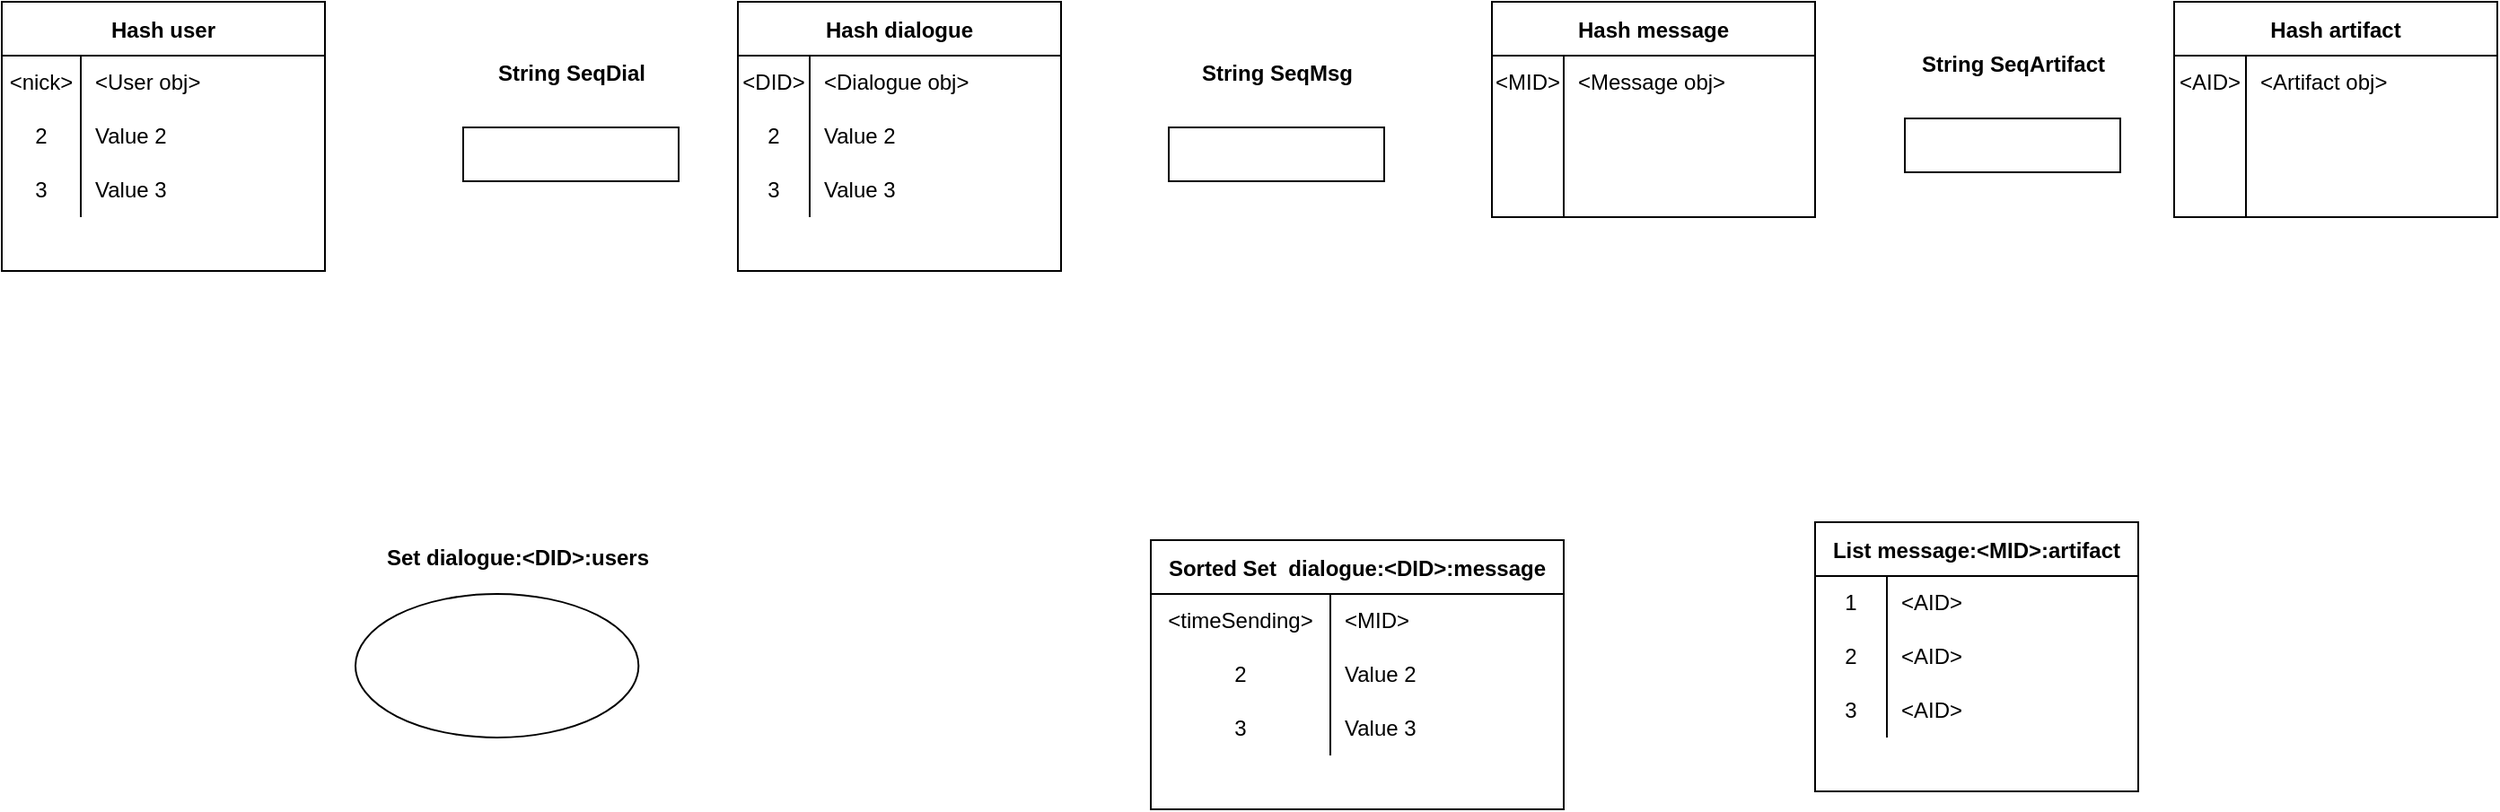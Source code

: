 <mxfile version="19.0.3" type="device"><diagram id="YDS3Kun28kK4We9RIPZs" name="Страница 1"><mxGraphModel dx="2249" dy="865" grid="1" gridSize="10" guides="1" tooltips="1" connect="1" arrows="1" fold="1" page="1" pageScale="1" pageWidth="827" pageHeight="1169" math="0" shadow="0"><root><mxCell id="0"/><mxCell id="1" parent="0"/><mxCell id="cifgh8cmRTteLWyUKo6B-1" value="Hash user" style="shape=table;startSize=30;container=1;collapsible=0;childLayout=tableLayout;fixedRows=1;rowLines=0;fontStyle=1;" parent="1" vertex="1"><mxGeometry x="-730" y="80" width="180" height="150" as="geometry"/></mxCell><mxCell id="cifgh8cmRTteLWyUKo6B-2" value="" style="shape=tableRow;horizontal=0;startSize=0;swimlaneHead=0;swimlaneBody=0;top=0;left=0;bottom=0;right=0;collapsible=0;dropTarget=0;fillColor=none;points=[[0,0.5],[1,0.5]];portConstraint=eastwest;" parent="cifgh8cmRTteLWyUKo6B-1" vertex="1"><mxGeometry y="30" width="180" height="30" as="geometry"/></mxCell><mxCell id="cifgh8cmRTteLWyUKo6B-3" value="&amp;lt;nick&amp;gt;" style="shape=partialRectangle;html=1;whiteSpace=wrap;connectable=0;fillColor=none;top=0;left=0;bottom=0;right=0;overflow=hidden;pointerEvents=1;" parent="cifgh8cmRTteLWyUKo6B-2" vertex="1"><mxGeometry width="44" height="30" as="geometry"><mxRectangle width="44" height="30" as="alternateBounds"/></mxGeometry></mxCell><mxCell id="cifgh8cmRTteLWyUKo6B-4" value="&amp;lt;User obj&amp;gt;" style="shape=partialRectangle;html=1;whiteSpace=wrap;connectable=0;fillColor=none;top=0;left=0;bottom=0;right=0;align=left;spacingLeft=6;overflow=hidden;" parent="cifgh8cmRTteLWyUKo6B-2" vertex="1"><mxGeometry x="44" width="136" height="30" as="geometry"><mxRectangle width="136" height="30" as="alternateBounds"/></mxGeometry></mxCell><mxCell id="cifgh8cmRTteLWyUKo6B-5" value="" style="shape=tableRow;horizontal=0;startSize=0;swimlaneHead=0;swimlaneBody=0;top=0;left=0;bottom=0;right=0;collapsible=0;dropTarget=0;fillColor=none;points=[[0,0.5],[1,0.5]];portConstraint=eastwest;" parent="cifgh8cmRTteLWyUKo6B-1" vertex="1"><mxGeometry y="60" width="180" height="30" as="geometry"/></mxCell><mxCell id="cifgh8cmRTteLWyUKo6B-6" value="2" style="shape=partialRectangle;html=1;whiteSpace=wrap;connectable=0;fillColor=none;top=0;left=0;bottom=0;right=0;overflow=hidden;" parent="cifgh8cmRTteLWyUKo6B-5" vertex="1"><mxGeometry width="44" height="30" as="geometry"><mxRectangle width="44" height="30" as="alternateBounds"/></mxGeometry></mxCell><mxCell id="cifgh8cmRTteLWyUKo6B-7" value="Value 2" style="shape=partialRectangle;html=1;whiteSpace=wrap;connectable=0;fillColor=none;top=0;left=0;bottom=0;right=0;align=left;spacingLeft=6;overflow=hidden;" parent="cifgh8cmRTteLWyUKo6B-5" vertex="1"><mxGeometry x="44" width="136" height="30" as="geometry"><mxRectangle width="136" height="30" as="alternateBounds"/></mxGeometry></mxCell><mxCell id="cifgh8cmRTteLWyUKo6B-8" value="" style="shape=tableRow;horizontal=0;startSize=0;swimlaneHead=0;swimlaneBody=0;top=0;left=0;bottom=0;right=0;collapsible=0;dropTarget=0;fillColor=none;points=[[0,0.5],[1,0.5]];portConstraint=eastwest;" parent="cifgh8cmRTteLWyUKo6B-1" vertex="1"><mxGeometry y="90" width="180" height="30" as="geometry"/></mxCell><mxCell id="cifgh8cmRTteLWyUKo6B-9" value="3" style="shape=partialRectangle;html=1;whiteSpace=wrap;connectable=0;fillColor=none;top=0;left=0;bottom=0;right=0;overflow=hidden;" parent="cifgh8cmRTteLWyUKo6B-8" vertex="1"><mxGeometry width="44" height="30" as="geometry"><mxRectangle width="44" height="30" as="alternateBounds"/></mxGeometry></mxCell><mxCell id="cifgh8cmRTteLWyUKo6B-10" value="Value 3" style="shape=partialRectangle;html=1;whiteSpace=wrap;connectable=0;fillColor=none;top=0;left=0;bottom=0;right=0;align=left;spacingLeft=6;overflow=hidden;" parent="cifgh8cmRTteLWyUKo6B-8" vertex="1"><mxGeometry x="44" width="136" height="30" as="geometry"><mxRectangle width="136" height="30" as="alternateBounds"/></mxGeometry></mxCell><mxCell id="cifgh8cmRTteLWyUKo6B-11" value="Hash dialogue" style="shape=table;startSize=30;container=1;collapsible=0;childLayout=tableLayout;fixedRows=1;rowLines=0;fontStyle=1;" parent="1" vertex="1"><mxGeometry x="-320" y="80" width="180" height="150" as="geometry"/></mxCell><mxCell id="cifgh8cmRTteLWyUKo6B-12" value="" style="shape=tableRow;horizontal=0;startSize=0;swimlaneHead=0;swimlaneBody=0;top=0;left=0;bottom=0;right=0;collapsible=0;dropTarget=0;fillColor=none;points=[[0,0.5],[1,0.5]];portConstraint=eastwest;" parent="cifgh8cmRTteLWyUKo6B-11" vertex="1"><mxGeometry y="30" width="180" height="30" as="geometry"/></mxCell><mxCell id="cifgh8cmRTteLWyUKo6B-13" value="&amp;lt;DID&amp;gt;" style="shape=partialRectangle;html=1;whiteSpace=wrap;connectable=0;fillColor=none;top=0;left=0;bottom=0;right=0;overflow=hidden;pointerEvents=1;" parent="cifgh8cmRTteLWyUKo6B-12" vertex="1"><mxGeometry width="40" height="30" as="geometry"><mxRectangle width="40" height="30" as="alternateBounds"/></mxGeometry></mxCell><mxCell id="cifgh8cmRTteLWyUKo6B-14" value="&amp;lt;Dialogue obj&amp;gt;" style="shape=partialRectangle;html=1;whiteSpace=wrap;connectable=0;fillColor=none;top=0;left=0;bottom=0;right=0;align=left;spacingLeft=6;overflow=hidden;" parent="cifgh8cmRTteLWyUKo6B-12" vertex="1"><mxGeometry x="40" width="140" height="30" as="geometry"><mxRectangle width="140" height="30" as="alternateBounds"/></mxGeometry></mxCell><mxCell id="cifgh8cmRTteLWyUKo6B-15" value="" style="shape=tableRow;horizontal=0;startSize=0;swimlaneHead=0;swimlaneBody=0;top=0;left=0;bottom=0;right=0;collapsible=0;dropTarget=0;fillColor=none;points=[[0,0.5],[1,0.5]];portConstraint=eastwest;" parent="cifgh8cmRTteLWyUKo6B-11" vertex="1"><mxGeometry y="60" width="180" height="30" as="geometry"/></mxCell><mxCell id="cifgh8cmRTteLWyUKo6B-16" value="2" style="shape=partialRectangle;html=1;whiteSpace=wrap;connectable=0;fillColor=none;top=0;left=0;bottom=0;right=0;overflow=hidden;" parent="cifgh8cmRTteLWyUKo6B-15" vertex="1"><mxGeometry width="40" height="30" as="geometry"><mxRectangle width="40" height="30" as="alternateBounds"/></mxGeometry></mxCell><mxCell id="cifgh8cmRTteLWyUKo6B-17" value="Value 2" style="shape=partialRectangle;html=1;whiteSpace=wrap;connectable=0;fillColor=none;top=0;left=0;bottom=0;right=0;align=left;spacingLeft=6;overflow=hidden;" parent="cifgh8cmRTteLWyUKo6B-15" vertex="1"><mxGeometry x="40" width="140" height="30" as="geometry"><mxRectangle width="140" height="30" as="alternateBounds"/></mxGeometry></mxCell><mxCell id="cifgh8cmRTteLWyUKo6B-18" value="" style="shape=tableRow;horizontal=0;startSize=0;swimlaneHead=0;swimlaneBody=0;top=0;left=0;bottom=0;right=0;collapsible=0;dropTarget=0;fillColor=none;points=[[0,0.5],[1,0.5]];portConstraint=eastwest;" parent="cifgh8cmRTteLWyUKo6B-11" vertex="1"><mxGeometry y="90" width="180" height="30" as="geometry"/></mxCell><mxCell id="cifgh8cmRTteLWyUKo6B-19" value="3" style="shape=partialRectangle;html=1;whiteSpace=wrap;connectable=0;fillColor=none;top=0;left=0;bottom=0;right=0;overflow=hidden;" parent="cifgh8cmRTteLWyUKo6B-18" vertex="1"><mxGeometry width="40" height="30" as="geometry"><mxRectangle width="40" height="30" as="alternateBounds"/></mxGeometry></mxCell><mxCell id="cifgh8cmRTteLWyUKo6B-20" value="Value 3" style="shape=partialRectangle;html=1;whiteSpace=wrap;connectable=0;fillColor=none;top=0;left=0;bottom=0;right=0;align=left;spacingLeft=6;overflow=hidden;" parent="cifgh8cmRTteLWyUKo6B-18" vertex="1"><mxGeometry x="40" width="140" height="30" as="geometry"><mxRectangle width="140" height="30" as="alternateBounds"/></mxGeometry></mxCell><mxCell id="cifgh8cmRTteLWyUKo6B-62" value="Hash message" style="shape=table;startSize=30;container=1;collapsible=0;childLayout=tableLayout;fixedRows=1;rowLines=0;fontStyle=1;" parent="1" vertex="1"><mxGeometry x="100" y="80" width="180" height="120" as="geometry"/></mxCell><mxCell id="cifgh8cmRTteLWyUKo6B-63" value="" style="shape=tableRow;horizontal=0;startSize=0;swimlaneHead=0;swimlaneBody=0;top=0;left=0;bottom=0;right=0;collapsible=0;dropTarget=0;fillColor=none;points=[[0,0.5],[1,0.5]];portConstraint=eastwest;" parent="cifgh8cmRTteLWyUKo6B-62" vertex="1"><mxGeometry y="30" width="180" height="30" as="geometry"/></mxCell><mxCell id="cifgh8cmRTteLWyUKo6B-64" value="&amp;lt;MID&amp;gt;" style="shape=partialRectangle;html=1;whiteSpace=wrap;connectable=0;fillColor=none;top=0;left=0;bottom=0;right=0;overflow=hidden;pointerEvents=1;" parent="cifgh8cmRTteLWyUKo6B-63" vertex="1"><mxGeometry width="40" height="30" as="geometry"><mxRectangle width="40" height="30" as="alternateBounds"/></mxGeometry></mxCell><mxCell id="cifgh8cmRTteLWyUKo6B-65" value="&amp;lt;Message obj&amp;gt;" style="shape=partialRectangle;html=1;whiteSpace=wrap;connectable=0;fillColor=none;top=0;left=0;bottom=0;right=0;align=left;spacingLeft=6;overflow=hidden;" parent="cifgh8cmRTteLWyUKo6B-63" vertex="1"><mxGeometry x="40" width="140" height="30" as="geometry"><mxRectangle width="140" height="30" as="alternateBounds"/></mxGeometry></mxCell><mxCell id="cifgh8cmRTteLWyUKo6B-66" value="" style="shape=tableRow;horizontal=0;startSize=0;swimlaneHead=0;swimlaneBody=0;top=0;left=0;bottom=0;right=0;collapsible=0;dropTarget=0;fillColor=none;points=[[0,0.5],[1,0.5]];portConstraint=eastwest;" parent="cifgh8cmRTteLWyUKo6B-62" vertex="1"><mxGeometry y="60" width="180" height="30" as="geometry"/></mxCell><mxCell id="cifgh8cmRTteLWyUKo6B-67" value="" style="shape=partialRectangle;html=1;whiteSpace=wrap;connectable=0;fillColor=none;top=0;left=0;bottom=0;right=0;overflow=hidden;" parent="cifgh8cmRTteLWyUKo6B-66" vertex="1"><mxGeometry width="40" height="30" as="geometry"><mxRectangle width="40" height="30" as="alternateBounds"/></mxGeometry></mxCell><mxCell id="cifgh8cmRTteLWyUKo6B-68" value="" style="shape=partialRectangle;html=1;whiteSpace=wrap;connectable=0;fillColor=none;top=0;left=0;bottom=0;right=0;align=left;spacingLeft=6;overflow=hidden;" parent="cifgh8cmRTteLWyUKo6B-66" vertex="1"><mxGeometry x="40" width="140" height="30" as="geometry"><mxRectangle width="140" height="30" as="alternateBounds"/></mxGeometry></mxCell><mxCell id="cifgh8cmRTteLWyUKo6B-69" value="" style="shape=tableRow;horizontal=0;startSize=0;swimlaneHead=0;swimlaneBody=0;top=0;left=0;bottom=0;right=0;collapsible=0;dropTarget=0;fillColor=none;points=[[0,0.5],[1,0.5]];portConstraint=eastwest;" parent="cifgh8cmRTteLWyUKo6B-62" vertex="1"><mxGeometry y="90" width="180" height="30" as="geometry"/></mxCell><mxCell id="cifgh8cmRTteLWyUKo6B-70" value="" style="shape=partialRectangle;html=1;whiteSpace=wrap;connectable=0;fillColor=none;top=0;left=0;bottom=0;right=0;overflow=hidden;" parent="cifgh8cmRTteLWyUKo6B-69" vertex="1"><mxGeometry width="40" height="30" as="geometry"><mxRectangle width="40" height="30" as="alternateBounds"/></mxGeometry></mxCell><mxCell id="cifgh8cmRTteLWyUKo6B-71" value="" style="shape=partialRectangle;html=1;whiteSpace=wrap;connectable=0;fillColor=none;top=0;left=0;bottom=0;right=0;align=left;spacingLeft=6;overflow=hidden;" parent="cifgh8cmRTteLWyUKo6B-69" vertex="1"><mxGeometry x="40" width="140" height="30" as="geometry"><mxRectangle width="140" height="30" as="alternateBounds"/></mxGeometry></mxCell><mxCell id="cifgh8cmRTteLWyUKo6B-72" value="Sorted Set  dialogue:&lt;DID&gt;:message" style="shape=table;startSize=30;container=1;collapsible=0;childLayout=tableLayout;fixedRows=1;rowLines=0;fontStyle=1;" parent="1" vertex="1"><mxGeometry x="-90" y="380" width="230" height="150" as="geometry"/></mxCell><mxCell id="cifgh8cmRTteLWyUKo6B-73" value="" style="shape=tableRow;horizontal=0;startSize=0;swimlaneHead=0;swimlaneBody=0;top=0;left=0;bottom=0;right=0;collapsible=0;dropTarget=0;fillColor=none;points=[[0,0.5],[1,0.5]];portConstraint=eastwest;" parent="cifgh8cmRTteLWyUKo6B-72" vertex="1"><mxGeometry y="30" width="230" height="30" as="geometry"/></mxCell><mxCell id="cifgh8cmRTteLWyUKo6B-74" value="&amp;lt;timeSending&amp;gt;" style="shape=partialRectangle;html=1;whiteSpace=wrap;connectable=0;fillColor=none;top=0;left=0;bottom=0;right=0;overflow=hidden;pointerEvents=1;" parent="cifgh8cmRTteLWyUKo6B-73" vertex="1"><mxGeometry width="100" height="30" as="geometry"><mxRectangle width="100" height="30" as="alternateBounds"/></mxGeometry></mxCell><mxCell id="cifgh8cmRTteLWyUKo6B-75" value="&amp;lt;MID&amp;gt;" style="shape=partialRectangle;html=1;whiteSpace=wrap;connectable=0;fillColor=none;top=0;left=0;bottom=0;right=0;align=left;spacingLeft=6;overflow=hidden;" parent="cifgh8cmRTteLWyUKo6B-73" vertex="1"><mxGeometry x="100" width="130" height="30" as="geometry"><mxRectangle width="130" height="30" as="alternateBounds"/></mxGeometry></mxCell><mxCell id="cifgh8cmRTteLWyUKo6B-76" value="" style="shape=tableRow;horizontal=0;startSize=0;swimlaneHead=0;swimlaneBody=0;top=0;left=0;bottom=0;right=0;collapsible=0;dropTarget=0;fillColor=none;points=[[0,0.5],[1,0.5]];portConstraint=eastwest;" parent="cifgh8cmRTteLWyUKo6B-72" vertex="1"><mxGeometry y="60" width="230" height="30" as="geometry"/></mxCell><mxCell id="cifgh8cmRTteLWyUKo6B-77" value="2" style="shape=partialRectangle;html=1;whiteSpace=wrap;connectable=0;fillColor=none;top=0;left=0;bottom=0;right=0;overflow=hidden;" parent="cifgh8cmRTteLWyUKo6B-76" vertex="1"><mxGeometry width="100" height="30" as="geometry"><mxRectangle width="100" height="30" as="alternateBounds"/></mxGeometry></mxCell><mxCell id="cifgh8cmRTteLWyUKo6B-78" value="Value 2" style="shape=partialRectangle;html=1;whiteSpace=wrap;connectable=0;fillColor=none;top=0;left=0;bottom=0;right=0;align=left;spacingLeft=6;overflow=hidden;" parent="cifgh8cmRTteLWyUKo6B-76" vertex="1"><mxGeometry x="100" width="130" height="30" as="geometry"><mxRectangle width="130" height="30" as="alternateBounds"/></mxGeometry></mxCell><mxCell id="cifgh8cmRTteLWyUKo6B-79" value="" style="shape=tableRow;horizontal=0;startSize=0;swimlaneHead=0;swimlaneBody=0;top=0;left=0;bottom=0;right=0;collapsible=0;dropTarget=0;fillColor=none;points=[[0,0.5],[1,0.5]];portConstraint=eastwest;" parent="cifgh8cmRTteLWyUKo6B-72" vertex="1"><mxGeometry y="90" width="230" height="30" as="geometry"/></mxCell><mxCell id="cifgh8cmRTteLWyUKo6B-80" value="3" style="shape=partialRectangle;html=1;whiteSpace=wrap;connectable=0;fillColor=none;top=0;left=0;bottom=0;right=0;overflow=hidden;" parent="cifgh8cmRTteLWyUKo6B-79" vertex="1"><mxGeometry width="100" height="30" as="geometry"><mxRectangle width="100" height="30" as="alternateBounds"/></mxGeometry></mxCell><mxCell id="cifgh8cmRTteLWyUKo6B-81" value="Value 3" style="shape=partialRectangle;html=1;whiteSpace=wrap;connectable=0;fillColor=none;top=0;left=0;bottom=0;right=0;align=left;spacingLeft=6;overflow=hidden;" parent="cifgh8cmRTteLWyUKo6B-79" vertex="1"><mxGeometry x="100" width="130" height="30" as="geometry"><mxRectangle width="130" height="30" as="alternateBounds"/></mxGeometry></mxCell><mxCell id="cifgh8cmRTteLWyUKo6B-82" value="Hash artifact" style="shape=table;startSize=30;container=1;collapsible=0;childLayout=tableLayout;fixedRows=1;rowLines=0;fontStyle=1;" parent="1" vertex="1"><mxGeometry x="480" y="80" width="180" height="120" as="geometry"/></mxCell><mxCell id="cifgh8cmRTteLWyUKo6B-83" value="" style="shape=tableRow;horizontal=0;startSize=0;swimlaneHead=0;swimlaneBody=0;top=0;left=0;bottom=0;right=0;collapsible=0;dropTarget=0;fillColor=none;points=[[0,0.5],[1,0.5]];portConstraint=eastwest;" parent="cifgh8cmRTteLWyUKo6B-82" vertex="1"><mxGeometry y="30" width="180" height="30" as="geometry"/></mxCell><mxCell id="cifgh8cmRTteLWyUKo6B-84" value="&amp;lt;AID&amp;gt;" style="shape=partialRectangle;html=1;whiteSpace=wrap;connectable=0;fillColor=none;top=0;left=0;bottom=0;right=0;overflow=hidden;pointerEvents=1;" parent="cifgh8cmRTteLWyUKo6B-83" vertex="1"><mxGeometry width="40" height="30" as="geometry"><mxRectangle width="40" height="30" as="alternateBounds"/></mxGeometry></mxCell><mxCell id="cifgh8cmRTteLWyUKo6B-85" value="&amp;lt;Artifact obj&amp;gt;" style="shape=partialRectangle;html=1;whiteSpace=wrap;connectable=0;fillColor=none;top=0;left=0;bottom=0;right=0;align=left;spacingLeft=6;overflow=hidden;" parent="cifgh8cmRTteLWyUKo6B-83" vertex="1"><mxGeometry x="40" width="140" height="30" as="geometry"><mxRectangle width="140" height="30" as="alternateBounds"/></mxGeometry></mxCell><mxCell id="cifgh8cmRTteLWyUKo6B-86" value="" style="shape=tableRow;horizontal=0;startSize=0;swimlaneHead=0;swimlaneBody=0;top=0;left=0;bottom=0;right=0;collapsible=0;dropTarget=0;fillColor=none;points=[[0,0.5],[1,0.5]];portConstraint=eastwest;" parent="cifgh8cmRTteLWyUKo6B-82" vertex="1"><mxGeometry y="60" width="180" height="30" as="geometry"/></mxCell><mxCell id="cifgh8cmRTteLWyUKo6B-87" value="" style="shape=partialRectangle;html=1;whiteSpace=wrap;connectable=0;fillColor=none;top=0;left=0;bottom=0;right=0;overflow=hidden;" parent="cifgh8cmRTteLWyUKo6B-86" vertex="1"><mxGeometry width="40" height="30" as="geometry"><mxRectangle width="40" height="30" as="alternateBounds"/></mxGeometry></mxCell><mxCell id="cifgh8cmRTteLWyUKo6B-88" value="" style="shape=partialRectangle;html=1;whiteSpace=wrap;connectable=0;fillColor=none;top=0;left=0;bottom=0;right=0;align=left;spacingLeft=6;overflow=hidden;" parent="cifgh8cmRTteLWyUKo6B-86" vertex="1"><mxGeometry x="40" width="140" height="30" as="geometry"><mxRectangle width="140" height="30" as="alternateBounds"/></mxGeometry></mxCell><mxCell id="cifgh8cmRTteLWyUKo6B-89" value="" style="shape=tableRow;horizontal=0;startSize=0;swimlaneHead=0;swimlaneBody=0;top=0;left=0;bottom=0;right=0;collapsible=0;dropTarget=0;fillColor=none;points=[[0,0.5],[1,0.5]];portConstraint=eastwest;" parent="cifgh8cmRTteLWyUKo6B-82" vertex="1"><mxGeometry y="90" width="180" height="30" as="geometry"/></mxCell><mxCell id="cifgh8cmRTteLWyUKo6B-90" value="" style="shape=partialRectangle;html=1;whiteSpace=wrap;connectable=0;fillColor=none;top=0;left=0;bottom=0;right=0;overflow=hidden;" parent="cifgh8cmRTteLWyUKo6B-89" vertex="1"><mxGeometry width="40" height="30" as="geometry"><mxRectangle width="40" height="30" as="alternateBounds"/></mxGeometry></mxCell><mxCell id="cifgh8cmRTteLWyUKo6B-91" value="" style="shape=partialRectangle;html=1;whiteSpace=wrap;connectable=0;fillColor=none;top=0;left=0;bottom=0;right=0;align=left;spacingLeft=6;overflow=hidden;" parent="cifgh8cmRTteLWyUKo6B-89" vertex="1"><mxGeometry x="40" width="140" height="30" as="geometry"><mxRectangle width="140" height="30" as="alternateBounds"/></mxGeometry></mxCell><mxCell id="cifgh8cmRTteLWyUKo6B-92" value="List message:&lt;MID&gt;:artifact" style="shape=table;startSize=30;container=1;collapsible=0;childLayout=tableLayout;fixedRows=1;rowLines=0;fontStyle=1;" parent="1" vertex="1"><mxGeometry x="280" y="370" width="180" height="150" as="geometry"/></mxCell><mxCell id="cifgh8cmRTteLWyUKo6B-93" value="" style="shape=tableRow;horizontal=0;startSize=0;swimlaneHead=0;swimlaneBody=0;top=0;left=0;bottom=0;right=0;collapsible=0;dropTarget=0;fillColor=none;points=[[0,0.5],[1,0.5]];portConstraint=eastwest;" parent="cifgh8cmRTteLWyUKo6B-92" vertex="1"><mxGeometry y="30" width="180" height="30" as="geometry"/></mxCell><mxCell id="cifgh8cmRTteLWyUKo6B-94" value="1" style="shape=partialRectangle;html=1;whiteSpace=wrap;connectable=0;fillColor=none;top=0;left=0;bottom=0;right=0;overflow=hidden;pointerEvents=1;" parent="cifgh8cmRTteLWyUKo6B-93" vertex="1"><mxGeometry width="40" height="30" as="geometry"><mxRectangle width="40" height="30" as="alternateBounds"/></mxGeometry></mxCell><mxCell id="cifgh8cmRTteLWyUKo6B-95" value="&amp;lt;AID&amp;gt;" style="shape=partialRectangle;html=1;whiteSpace=wrap;connectable=0;fillColor=none;top=0;left=0;bottom=0;right=0;align=left;spacingLeft=6;overflow=hidden;" parent="cifgh8cmRTteLWyUKo6B-93" vertex="1"><mxGeometry x="40" width="140" height="30" as="geometry"><mxRectangle width="140" height="30" as="alternateBounds"/></mxGeometry></mxCell><mxCell id="cifgh8cmRTteLWyUKo6B-96" value="" style="shape=tableRow;horizontal=0;startSize=0;swimlaneHead=0;swimlaneBody=0;top=0;left=0;bottom=0;right=0;collapsible=0;dropTarget=0;fillColor=none;points=[[0,0.5],[1,0.5]];portConstraint=eastwest;" parent="cifgh8cmRTteLWyUKo6B-92" vertex="1"><mxGeometry y="60" width="180" height="30" as="geometry"/></mxCell><mxCell id="cifgh8cmRTteLWyUKo6B-97" value="2" style="shape=partialRectangle;html=1;whiteSpace=wrap;connectable=0;fillColor=none;top=0;left=0;bottom=0;right=0;overflow=hidden;" parent="cifgh8cmRTteLWyUKo6B-96" vertex="1"><mxGeometry width="40" height="30" as="geometry"><mxRectangle width="40" height="30" as="alternateBounds"/></mxGeometry></mxCell><mxCell id="cifgh8cmRTteLWyUKo6B-98" value="&amp;lt;AID&amp;gt;" style="shape=partialRectangle;html=1;whiteSpace=wrap;connectable=0;fillColor=none;top=0;left=0;bottom=0;right=0;align=left;spacingLeft=6;overflow=hidden;" parent="cifgh8cmRTteLWyUKo6B-96" vertex="1"><mxGeometry x="40" width="140" height="30" as="geometry"><mxRectangle width="140" height="30" as="alternateBounds"/></mxGeometry></mxCell><mxCell id="cifgh8cmRTteLWyUKo6B-99" value="" style="shape=tableRow;horizontal=0;startSize=0;swimlaneHead=0;swimlaneBody=0;top=0;left=0;bottom=0;right=0;collapsible=0;dropTarget=0;fillColor=none;points=[[0,0.5],[1,0.5]];portConstraint=eastwest;" parent="cifgh8cmRTteLWyUKo6B-92" vertex="1"><mxGeometry y="90" width="180" height="30" as="geometry"/></mxCell><mxCell id="cifgh8cmRTteLWyUKo6B-100" value="3" style="shape=partialRectangle;html=1;whiteSpace=wrap;connectable=0;fillColor=none;top=0;left=0;bottom=0;right=0;overflow=hidden;" parent="cifgh8cmRTteLWyUKo6B-99" vertex="1"><mxGeometry width="40" height="30" as="geometry"><mxRectangle width="40" height="30" as="alternateBounds"/></mxGeometry></mxCell><mxCell id="cifgh8cmRTteLWyUKo6B-101" value="&amp;lt;AID&amp;gt;" style="shape=partialRectangle;html=1;whiteSpace=wrap;connectable=0;fillColor=none;top=0;left=0;bottom=0;right=0;align=left;spacingLeft=6;overflow=hidden;" parent="cifgh8cmRTteLWyUKo6B-99" vertex="1"><mxGeometry x="40" width="140" height="30" as="geometry"><mxRectangle width="140" height="30" as="alternateBounds"/></mxGeometry></mxCell><mxCell id="_Hgsw3rz5zHwXiUTbutu-1" value="" style="group" parent="1" vertex="1" connectable="0"><mxGeometry x="-473" y="110" width="120" height="70" as="geometry"/></mxCell><mxCell id="_Hgsw3rz5zHwXiUTbutu-2" value="" style="rounded=0;whiteSpace=wrap;html=1;" parent="_Hgsw3rz5zHwXiUTbutu-1" vertex="1"><mxGeometry y="40" width="120" height="30" as="geometry"/></mxCell><mxCell id="_Hgsw3rz5zHwXiUTbutu-3" value="&lt;b&gt;String SeqDial&lt;/b&gt;" style="text;html=1;align=center;verticalAlign=middle;resizable=0;points=[];autosize=1;strokeColor=none;fillColor=none;" parent="_Hgsw3rz5zHwXiUTbutu-1" vertex="1"><mxGeometry x="10" width="100" height="20" as="geometry"/></mxCell><mxCell id="_Hgsw3rz5zHwXiUTbutu-5" value="" style="group" parent="1" vertex="1" connectable="0"><mxGeometry x="-80" y="110" width="120" height="70" as="geometry"/></mxCell><mxCell id="_Hgsw3rz5zHwXiUTbutu-6" value="" style="rounded=0;whiteSpace=wrap;html=1;" parent="_Hgsw3rz5zHwXiUTbutu-5" vertex="1"><mxGeometry y="40" width="120" height="30" as="geometry"/></mxCell><mxCell id="_Hgsw3rz5zHwXiUTbutu-7" value="&lt;b&gt;String SeqMsg&lt;/b&gt;" style="text;html=1;align=center;verticalAlign=middle;resizable=0;points=[];autosize=1;strokeColor=none;fillColor=none;" parent="_Hgsw3rz5zHwXiUTbutu-5" vertex="1"><mxGeometry x="10" width="100" height="20" as="geometry"/></mxCell><mxCell id="_Hgsw3rz5zHwXiUTbutu-8" value="" style="group" parent="1" vertex="1" connectable="0"><mxGeometry x="330" y="105" width="120" height="70" as="geometry"/></mxCell><mxCell id="_Hgsw3rz5zHwXiUTbutu-9" value="" style="rounded=0;whiteSpace=wrap;html=1;" parent="_Hgsw3rz5zHwXiUTbutu-8" vertex="1"><mxGeometry y="40" width="120" height="30" as="geometry"/></mxCell><mxCell id="_Hgsw3rz5zHwXiUTbutu-10" value="&lt;b&gt;String SeqArtifact&lt;/b&gt;" style="text;html=1;align=center;verticalAlign=middle;resizable=0;points=[];autosize=1;strokeColor=none;fillColor=none;" parent="_Hgsw3rz5zHwXiUTbutu-8" vertex="1"><mxGeometry width="120" height="20" as="geometry"/></mxCell><mxCell id="GN2AOgQFqTWJqDKwC9us-1" value="" style="group" vertex="1" connectable="0" parent="1"><mxGeometry x="-533" y="380" width="180" height="110" as="geometry"/></mxCell><mxCell id="GN2AOgQFqTWJqDKwC9us-2" value="" style="ellipse;whiteSpace=wrap;html=1;" vertex="1" parent="GN2AOgQFqTWJqDKwC9us-1"><mxGeometry y="30" width="157.664" height="80" as="geometry"/></mxCell><mxCell id="GN2AOgQFqTWJqDKwC9us-3" value="&lt;b&gt;Set dialogue:&amp;lt;DID&amp;gt;:users&lt;/b&gt;" style="text;html=1;align=center;verticalAlign=middle;resizable=0;points=[];autosize=1;strokeColor=none;fillColor=none;" vertex="1" parent="GN2AOgQFqTWJqDKwC9us-1"><mxGeometry x="10.001" width="160" height="20" as="geometry"/></mxCell></root></mxGraphModel></diagram></mxfile>